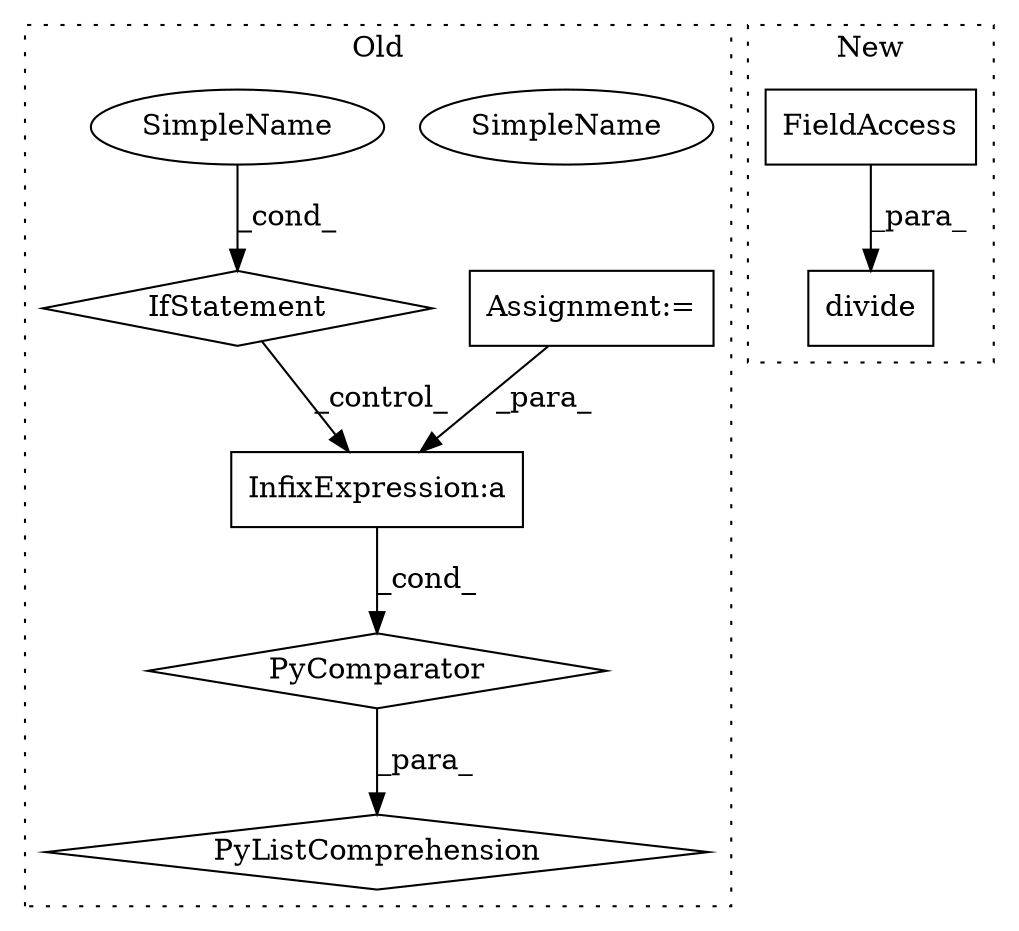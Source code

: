digraph G {
subgraph cluster0 {
1 [label="IfStatement" a="25" s="2833" l="34" shape="diamond"];
4 [label="InfixExpression:a" a="27" s="2770" l="3" shape="box"];
5 [label="SimpleName" a="42" s="2862" l="5" shape="ellipse"];
6 [label="PyListComprehension" a="109" s="2750" l="125" shape="diamond"];
7 [label="PyComparator" a="113" s="2833" l="34" shape="diamond"];
8 [label="Assignment:=" a="7" s="2833" l="34" shape="box"];
9 [label="SimpleName" a="42" s="2862" l="5" shape="ellipse"];
label = "Old";
style="dotted";
}
subgraph cluster1 {
2 [label="divide" a="32" s="3128,3151" l="7,1" shape="box"];
3 [label="FieldAccess" a="22" s="3135" l="10" shape="box"];
label = "New";
style="dotted";
}
1 -> 4 [label="_control_"];
3 -> 2 [label="_para_"];
4 -> 7 [label="_cond_"];
7 -> 6 [label="_para_"];
8 -> 4 [label="_para_"];
9 -> 1 [label="_cond_"];
}